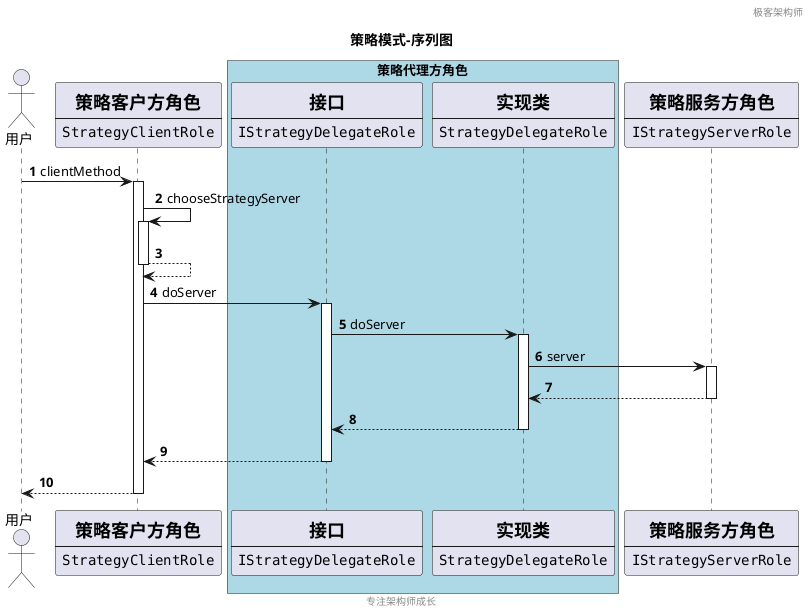 @startuml

header 极客架构师
footer 专注架构师成长
title 策略模式-序列图
autonumber

actor 用户
participant StrategyClientRole [
                               =策略客户方角色
                               ----
                               ""StrategyClientRole""
                               ]

box "策略代理方角色" #LightBlue
participant IStrategyDelegateRole [
                               =接口
                               ----
                               ""IStrategyDelegateRole""
                               ]
participant StrategyDelegateRole [
                               =实现类
                               ----
                               ""StrategyDelegateRole""
                               ]
end box

participant IStrategyServerRole [
                               =策略服务方角色
                               ----
                               ""IStrategyServerRole""
                               ]

用户 -> StrategyClientRole : clientMethod
activate StrategyClientRole
StrategyClientRole -> StrategyClientRole : chooseStrategyServer
activate StrategyClientRole
StrategyClientRole --> StrategyClientRole
deactivate StrategyClientRole
StrategyClientRole -> IStrategyDelegateRole : doServer
activate IStrategyDelegateRole
IStrategyDelegateRole -> StrategyDelegateRole : doServer
activate StrategyDelegateRole
StrategyDelegateRole -> IStrategyServerRole : server
activate IStrategyServerRole
IStrategyServerRole --> StrategyDelegateRole
deactivate IStrategyServerRole
StrategyDelegateRole --> IStrategyDelegateRole
deactivate StrategyDelegateRole
IStrategyDelegateRole --> StrategyClientRole
deactivate IStrategyDelegateRole
return
@enduml